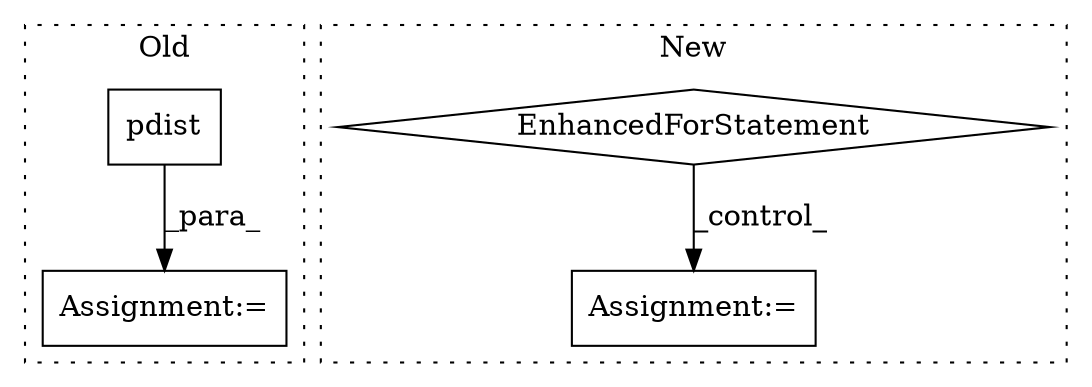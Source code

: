 digraph G {
subgraph cluster0 {
1 [label="pdist" a="32" s="4629,4646" l="6,1" shape="box"];
4 [label="Assignment:=" a="7" s="4628" l="1" shape="box"];
label = "Old";
style="dotted";
}
subgraph cluster1 {
2 [label="EnhancedForStatement" a="70" s="4408,4522" l="53,2" shape="diamond"];
3 [label="Assignment:=" a="7" s="4727" l="1" shape="box"];
label = "New";
style="dotted";
}
1 -> 4 [label="_para_"];
2 -> 3 [label="_control_"];
}